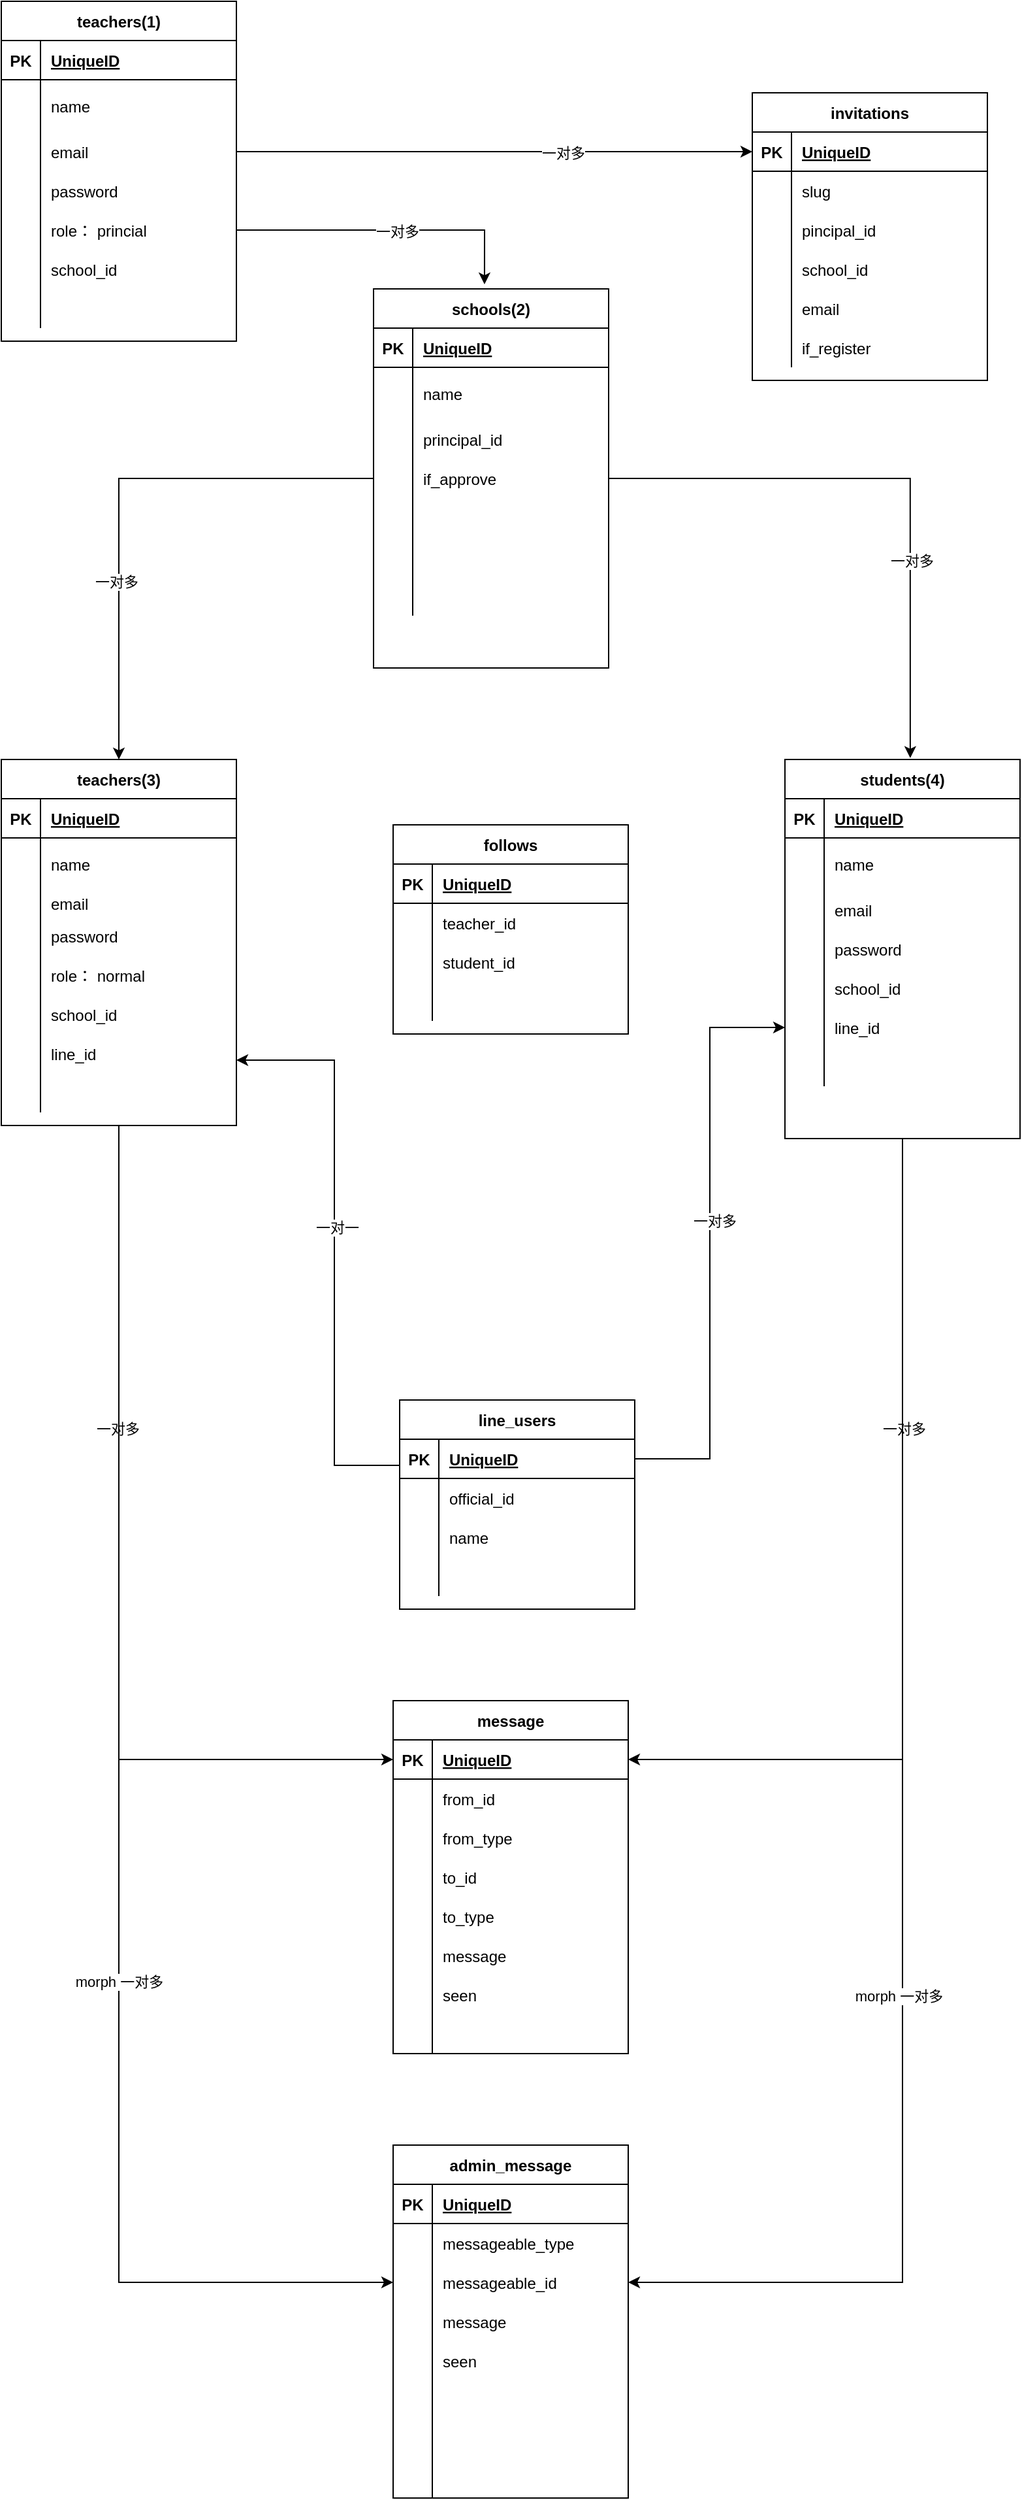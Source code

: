 <mxfile version="15.2.7" type="device"><diagram id="B4UhLJnfFeVCslW86T5w" name="第 1 页"><mxGraphModel dx="1102" dy="1000" grid="1" gridSize="10" guides="1" tooltips="1" connect="1" arrows="1" fold="1" page="1" pageScale="1" pageWidth="850" pageHeight="1100" math="0" shadow="0"><root><mxCell id="0"/><mxCell id="1" parent="0"/><mxCell id="9ATeaEiG2FwG8flAwoit-64" style="edgeStyle=orthogonalEdgeStyle;rounded=0;orthogonalLoop=1;jettySize=auto;html=1;entryX=0;entryY=0.5;entryDx=0;entryDy=0;" edge="1" parent="1" source="qLatQHyjgsMIK_36WJ_R-4" target="9ATeaEiG2FwG8flAwoit-25"><mxGeometry relative="1" as="geometry"/></mxCell><mxCell id="9ATeaEiG2FwG8flAwoit-66" value="一对多" style="edgeLabel;html=1;align=center;verticalAlign=middle;resizable=0;points=[];" vertex="1" connectable="0" parent="9ATeaEiG2FwG8flAwoit-64"><mxGeometry x="-0.332" y="-1" relative="1" as="geometry"><mxPoint as="offset"/></mxGeometry></mxCell><mxCell id="9ATeaEiG2FwG8flAwoit-93" style="edgeStyle=orthogonalEdgeStyle;rounded=0;orthogonalLoop=1;jettySize=auto;html=1;entryX=0;entryY=0.5;entryDx=0;entryDy=0;" edge="1" parent="1" source="qLatQHyjgsMIK_36WJ_R-4" target="9ATeaEiG2FwG8flAwoit-75"><mxGeometry relative="1" as="geometry"/></mxCell><mxCell id="9ATeaEiG2FwG8flAwoit-94" value="morph 一对多" style="edgeLabel;html=1;align=center;verticalAlign=middle;resizable=0;points=[];" vertex="1" connectable="0" parent="9ATeaEiG2FwG8flAwoit-93"><mxGeometry x="0.195" relative="1" as="geometry"><mxPoint as="offset"/></mxGeometry></mxCell><mxCell id="qLatQHyjgsMIK_36WJ_R-4" value="teachers(3)" style="shape=table;startSize=30;container=1;collapsible=1;childLayout=tableLayout;fixedRows=1;rowLines=0;fontStyle=1;align=center;resizeLast=1;" parent="1" vertex="1"><mxGeometry x="35" y="660" width="180" height="280" as="geometry"/></mxCell><mxCell id="qLatQHyjgsMIK_36WJ_R-5" value="" style="shape=partialRectangle;collapsible=0;dropTarget=0;pointerEvents=0;fillColor=none;top=0;left=0;bottom=1;right=0;points=[[0,0.5],[1,0.5]];portConstraint=eastwest;" parent="qLatQHyjgsMIK_36WJ_R-4" vertex="1"><mxGeometry y="30" width="180" height="30" as="geometry"/></mxCell><mxCell id="qLatQHyjgsMIK_36WJ_R-6" value="PK" style="shape=partialRectangle;connectable=0;fillColor=none;top=0;left=0;bottom=0;right=0;fontStyle=1;overflow=hidden;" parent="qLatQHyjgsMIK_36WJ_R-5" vertex="1"><mxGeometry width="30" height="30" as="geometry"/></mxCell><mxCell id="qLatQHyjgsMIK_36WJ_R-7" value="UniqueID" style="shape=partialRectangle;connectable=0;fillColor=none;top=0;left=0;bottom=0;right=0;align=left;spacingLeft=6;fontStyle=5;overflow=hidden;" parent="qLatQHyjgsMIK_36WJ_R-5" vertex="1"><mxGeometry x="30" width="150" height="30" as="geometry"/></mxCell><mxCell id="qLatQHyjgsMIK_36WJ_R-8" value="" style="shape=partialRectangle;collapsible=0;dropTarget=0;pointerEvents=0;fillColor=none;top=0;left=0;bottom=0;right=0;points=[[0,0.5],[1,0.5]];portConstraint=eastwest;" parent="qLatQHyjgsMIK_36WJ_R-4" vertex="1"><mxGeometry y="60" width="180" height="40" as="geometry"/></mxCell><mxCell id="qLatQHyjgsMIK_36WJ_R-9" value="" style="shape=partialRectangle;connectable=0;fillColor=none;top=0;left=0;bottom=0;right=0;editable=1;overflow=hidden;" parent="qLatQHyjgsMIK_36WJ_R-8" vertex="1"><mxGeometry width="30" height="40" as="geometry"/></mxCell><mxCell id="qLatQHyjgsMIK_36WJ_R-10" value="name" style="shape=partialRectangle;connectable=0;fillColor=none;top=0;left=0;bottom=0;right=0;align=left;spacingLeft=6;overflow=hidden;" parent="qLatQHyjgsMIK_36WJ_R-8" vertex="1"><mxGeometry x="30" width="150" height="40" as="geometry"/></mxCell><mxCell id="qLatQHyjgsMIK_36WJ_R-11" value="" style="shape=partialRectangle;collapsible=0;dropTarget=0;pointerEvents=0;fillColor=none;top=0;left=0;bottom=0;right=0;points=[[0,0.5],[1,0.5]];portConstraint=eastwest;" parent="qLatQHyjgsMIK_36WJ_R-4" vertex="1"><mxGeometry y="100" width="180" height="20" as="geometry"/></mxCell><mxCell id="qLatQHyjgsMIK_36WJ_R-12" value="" style="shape=partialRectangle;connectable=0;fillColor=none;top=0;left=0;bottom=0;right=0;editable=1;overflow=hidden;" parent="qLatQHyjgsMIK_36WJ_R-11" vertex="1"><mxGeometry width="30" height="20" as="geometry"/></mxCell><mxCell id="qLatQHyjgsMIK_36WJ_R-13" value="email" style="shape=partialRectangle;connectable=0;fillColor=none;top=0;left=0;bottom=0;right=0;align=left;spacingLeft=6;overflow=hidden;" parent="qLatQHyjgsMIK_36WJ_R-11" vertex="1"><mxGeometry x="30" width="150" height="20" as="geometry"/></mxCell><mxCell id="qLatQHyjgsMIK_36WJ_R-30" value="" style="shape=partialRectangle;collapsible=0;dropTarget=0;pointerEvents=0;fillColor=none;top=0;left=0;bottom=0;right=0;points=[[0,0.5],[1,0.5]];portConstraint=eastwest;" parent="qLatQHyjgsMIK_36WJ_R-4" vertex="1"><mxGeometry y="120" width="180" height="30" as="geometry"/></mxCell><mxCell id="qLatQHyjgsMIK_36WJ_R-31" value="" style="shape=partialRectangle;connectable=0;fillColor=none;top=0;left=0;bottom=0;right=0;editable=1;overflow=hidden;" parent="qLatQHyjgsMIK_36WJ_R-30" vertex="1"><mxGeometry width="30" height="30" as="geometry"/></mxCell><mxCell id="qLatQHyjgsMIK_36WJ_R-32" value="password" style="shape=partialRectangle;connectable=0;fillColor=none;top=0;left=0;bottom=0;right=0;align=left;spacingLeft=6;overflow=hidden;" parent="qLatQHyjgsMIK_36WJ_R-30" vertex="1"><mxGeometry x="30" width="150" height="30" as="geometry"/></mxCell><mxCell id="qLatQHyjgsMIK_36WJ_R-14" value="" style="shape=partialRectangle;collapsible=0;dropTarget=0;pointerEvents=0;fillColor=none;top=0;left=0;bottom=0;right=0;points=[[0,0.5],[1,0.5]];portConstraint=eastwest;" parent="qLatQHyjgsMIK_36WJ_R-4" vertex="1"><mxGeometry y="150" width="180" height="30" as="geometry"/></mxCell><mxCell id="qLatQHyjgsMIK_36WJ_R-15" value="" style="shape=partialRectangle;connectable=0;fillColor=none;top=0;left=0;bottom=0;right=0;editable=1;overflow=hidden;" parent="qLatQHyjgsMIK_36WJ_R-14" vertex="1"><mxGeometry width="30" height="30" as="geometry"/></mxCell><mxCell id="qLatQHyjgsMIK_36WJ_R-16" value="role： normal" style="shape=partialRectangle;connectable=0;fillColor=none;top=0;left=0;bottom=0;right=0;align=left;spacingLeft=6;overflow=hidden;" parent="qLatQHyjgsMIK_36WJ_R-14" vertex="1"><mxGeometry x="30" width="150" height="30" as="geometry"/></mxCell><mxCell id="qLatQHyjgsMIK_36WJ_R-93" value="" style="shape=partialRectangle;collapsible=0;dropTarget=0;pointerEvents=0;fillColor=none;top=0;left=0;bottom=0;right=0;points=[[0,0.5],[1,0.5]];portConstraint=eastwest;" parent="qLatQHyjgsMIK_36WJ_R-4" vertex="1"><mxGeometry y="180" width="180" height="30" as="geometry"/></mxCell><mxCell id="qLatQHyjgsMIK_36WJ_R-94" value="" style="shape=partialRectangle;connectable=0;fillColor=none;top=0;left=0;bottom=0;right=0;editable=1;overflow=hidden;" parent="qLatQHyjgsMIK_36WJ_R-93" vertex="1"><mxGeometry width="30" height="30" as="geometry"/></mxCell><mxCell id="qLatQHyjgsMIK_36WJ_R-95" value="school_id" style="shape=partialRectangle;connectable=0;fillColor=none;top=0;left=0;bottom=0;right=0;align=left;spacingLeft=6;overflow=hidden;" parent="qLatQHyjgsMIK_36WJ_R-93" vertex="1"><mxGeometry x="30" width="150" height="30" as="geometry"/></mxCell><mxCell id="9ATeaEiG2FwG8flAwoit-17" value="" style="shape=partialRectangle;collapsible=0;dropTarget=0;pointerEvents=0;fillColor=none;top=0;left=0;bottom=0;right=0;points=[[0,0.5],[1,0.5]];portConstraint=eastwest;" vertex="1" parent="qLatQHyjgsMIK_36WJ_R-4"><mxGeometry y="210" width="180" height="30" as="geometry"/></mxCell><mxCell id="9ATeaEiG2FwG8flAwoit-18" value="" style="shape=partialRectangle;connectable=0;fillColor=none;top=0;left=0;bottom=0;right=0;editable=1;overflow=hidden;" vertex="1" parent="9ATeaEiG2FwG8flAwoit-17"><mxGeometry width="30" height="30" as="geometry"/></mxCell><mxCell id="9ATeaEiG2FwG8flAwoit-19" value="line_id" style="shape=partialRectangle;connectable=0;fillColor=none;top=0;left=0;bottom=0;right=0;align=left;spacingLeft=6;overflow=hidden;" vertex="1" parent="9ATeaEiG2FwG8flAwoit-17"><mxGeometry x="30" width="150" height="30" as="geometry"/></mxCell><mxCell id="qLatQHyjgsMIK_36WJ_R-49" value="" style="shape=partialRectangle;collapsible=0;dropTarget=0;pointerEvents=0;fillColor=none;top=0;left=0;bottom=0;right=0;points=[[0,0.5],[1,0.5]];portConstraint=eastwest;" parent="qLatQHyjgsMIK_36WJ_R-4" vertex="1"><mxGeometry y="240" width="180" height="30" as="geometry"/></mxCell><mxCell id="qLatQHyjgsMIK_36WJ_R-50" value="" style="shape=partialRectangle;connectable=0;fillColor=none;top=0;left=0;bottom=0;right=0;editable=1;overflow=hidden;" parent="qLatQHyjgsMIK_36WJ_R-49" vertex="1"><mxGeometry width="30" height="30" as="geometry"/></mxCell><mxCell id="qLatQHyjgsMIK_36WJ_R-51" value="" style="shape=partialRectangle;connectable=0;fillColor=none;top=0;left=0;bottom=0;right=0;align=left;spacingLeft=6;overflow=hidden;" parent="qLatQHyjgsMIK_36WJ_R-49" vertex="1"><mxGeometry x="30" width="150" height="30" as="geometry"/></mxCell><mxCell id="9ATeaEiG2FwG8flAwoit-65" style="edgeStyle=orthogonalEdgeStyle;rounded=0;orthogonalLoop=1;jettySize=auto;html=1;entryX=1;entryY=0.5;entryDx=0;entryDy=0;" edge="1" parent="1" source="qLatQHyjgsMIK_36WJ_R-33" target="9ATeaEiG2FwG8flAwoit-25"><mxGeometry relative="1" as="geometry"/></mxCell><mxCell id="9ATeaEiG2FwG8flAwoit-67" value="一对多" style="edgeLabel;html=1;align=center;verticalAlign=middle;resizable=0;points=[];" vertex="1" connectable="0" parent="9ATeaEiG2FwG8flAwoit-65"><mxGeometry x="-0.352" y="1" relative="1" as="geometry"><mxPoint as="offset"/></mxGeometry></mxCell><mxCell id="9ATeaEiG2FwG8flAwoit-95" style="edgeStyle=orthogonalEdgeStyle;rounded=0;orthogonalLoop=1;jettySize=auto;html=1;entryX=1;entryY=0.5;entryDx=0;entryDy=0;" edge="1" parent="1" source="qLatQHyjgsMIK_36WJ_R-33" target="9ATeaEiG2FwG8flAwoit-75"><mxGeometry relative="1" as="geometry"/></mxCell><mxCell id="9ATeaEiG2FwG8flAwoit-96" value="morph 一对多" style="edgeLabel;html=1;align=center;verticalAlign=middle;resizable=0;points=[];" vertex="1" connectable="0" parent="9ATeaEiG2FwG8flAwoit-95"><mxGeometry x="0.209" y="-3" relative="1" as="geometry"><mxPoint as="offset"/></mxGeometry></mxCell><mxCell id="qLatQHyjgsMIK_36WJ_R-33" value="students(4)" style="shape=table;startSize=30;container=1;collapsible=1;childLayout=tableLayout;fixedRows=1;rowLines=0;fontStyle=1;align=center;resizeLast=1;" parent="1" vertex="1"><mxGeometry x="635" y="660" width="180" height="290" as="geometry"/></mxCell><mxCell id="qLatQHyjgsMIK_36WJ_R-34" value="" style="shape=partialRectangle;collapsible=0;dropTarget=0;pointerEvents=0;fillColor=none;top=0;left=0;bottom=1;right=0;points=[[0,0.5],[1,0.5]];portConstraint=eastwest;" parent="qLatQHyjgsMIK_36WJ_R-33" vertex="1"><mxGeometry y="30" width="180" height="30" as="geometry"/></mxCell><mxCell id="qLatQHyjgsMIK_36WJ_R-35" value="PK" style="shape=partialRectangle;connectable=0;fillColor=none;top=0;left=0;bottom=0;right=0;fontStyle=1;overflow=hidden;" parent="qLatQHyjgsMIK_36WJ_R-34" vertex="1"><mxGeometry width="30" height="30" as="geometry"/></mxCell><mxCell id="qLatQHyjgsMIK_36WJ_R-36" value="UniqueID" style="shape=partialRectangle;connectable=0;fillColor=none;top=0;left=0;bottom=0;right=0;align=left;spacingLeft=6;fontStyle=5;overflow=hidden;" parent="qLatQHyjgsMIK_36WJ_R-34" vertex="1"><mxGeometry x="30" width="150" height="30" as="geometry"/></mxCell><mxCell id="qLatQHyjgsMIK_36WJ_R-37" value="" style="shape=partialRectangle;collapsible=0;dropTarget=0;pointerEvents=0;fillColor=none;top=0;left=0;bottom=0;right=0;points=[[0,0.5],[1,0.5]];portConstraint=eastwest;" parent="qLatQHyjgsMIK_36WJ_R-33" vertex="1"><mxGeometry y="60" width="180" height="40" as="geometry"/></mxCell><mxCell id="qLatQHyjgsMIK_36WJ_R-38" value="" style="shape=partialRectangle;connectable=0;fillColor=none;top=0;left=0;bottom=0;right=0;editable=1;overflow=hidden;" parent="qLatQHyjgsMIK_36WJ_R-37" vertex="1"><mxGeometry width="30" height="40" as="geometry"/></mxCell><mxCell id="qLatQHyjgsMIK_36WJ_R-39" value="name" style="shape=partialRectangle;connectable=0;fillColor=none;top=0;left=0;bottom=0;right=0;align=left;spacingLeft=6;overflow=hidden;" parent="qLatQHyjgsMIK_36WJ_R-37" vertex="1"><mxGeometry x="30" width="150" height="40" as="geometry"/></mxCell><mxCell id="qLatQHyjgsMIK_36WJ_R-40" value="" style="shape=partialRectangle;collapsible=0;dropTarget=0;pointerEvents=0;fillColor=none;top=0;left=0;bottom=0;right=0;points=[[0,0.5],[1,0.5]];portConstraint=eastwest;" parent="qLatQHyjgsMIK_36WJ_R-33" vertex="1"><mxGeometry y="100" width="180" height="30" as="geometry"/></mxCell><mxCell id="qLatQHyjgsMIK_36WJ_R-41" value="" style="shape=partialRectangle;connectable=0;fillColor=none;top=0;left=0;bottom=0;right=0;editable=1;overflow=hidden;" parent="qLatQHyjgsMIK_36WJ_R-40" vertex="1"><mxGeometry width="30" height="30" as="geometry"/></mxCell><mxCell id="qLatQHyjgsMIK_36WJ_R-42" value="email" style="shape=partialRectangle;connectable=0;fillColor=none;top=0;left=0;bottom=0;right=0;align=left;spacingLeft=6;overflow=hidden;" parent="qLatQHyjgsMIK_36WJ_R-40" vertex="1"><mxGeometry x="30" width="150" height="30" as="geometry"/></mxCell><mxCell id="qLatQHyjgsMIK_36WJ_R-43" value="" style="shape=partialRectangle;collapsible=0;dropTarget=0;pointerEvents=0;fillColor=none;top=0;left=0;bottom=0;right=0;points=[[0,0.5],[1,0.5]];portConstraint=eastwest;" parent="qLatQHyjgsMIK_36WJ_R-33" vertex="1"><mxGeometry y="130" width="180" height="30" as="geometry"/></mxCell><mxCell id="qLatQHyjgsMIK_36WJ_R-44" value="" style="shape=partialRectangle;connectable=0;fillColor=none;top=0;left=0;bottom=0;right=0;editable=1;overflow=hidden;" parent="qLatQHyjgsMIK_36WJ_R-43" vertex="1"><mxGeometry width="30" height="30" as="geometry"/></mxCell><mxCell id="qLatQHyjgsMIK_36WJ_R-45" value="password" style="shape=partialRectangle;connectable=0;fillColor=none;top=0;left=0;bottom=0;right=0;align=left;spacingLeft=6;overflow=hidden;" parent="qLatQHyjgsMIK_36WJ_R-43" vertex="1"><mxGeometry x="30" width="150" height="30" as="geometry"/></mxCell><mxCell id="qLatQHyjgsMIK_36WJ_R-96" value="" style="shape=partialRectangle;collapsible=0;dropTarget=0;pointerEvents=0;fillColor=none;top=0;left=0;bottom=0;right=0;points=[[0,0.5],[1,0.5]];portConstraint=eastwest;" parent="qLatQHyjgsMIK_36WJ_R-33" vertex="1"><mxGeometry y="160" width="180" height="30" as="geometry"/></mxCell><mxCell id="qLatQHyjgsMIK_36WJ_R-97" value="" style="shape=partialRectangle;connectable=0;fillColor=none;top=0;left=0;bottom=0;right=0;editable=1;overflow=hidden;" parent="qLatQHyjgsMIK_36WJ_R-96" vertex="1"><mxGeometry width="30" height="30" as="geometry"/></mxCell><mxCell id="qLatQHyjgsMIK_36WJ_R-98" value="school_id" style="shape=partialRectangle;connectable=0;fillColor=none;top=0;left=0;bottom=0;right=0;align=left;spacingLeft=6;overflow=hidden;" parent="qLatQHyjgsMIK_36WJ_R-96" vertex="1"><mxGeometry x="30" width="150" height="30" as="geometry"/></mxCell><mxCell id="9ATeaEiG2FwG8flAwoit-14" value="" style="shape=partialRectangle;collapsible=0;dropTarget=0;pointerEvents=0;fillColor=none;top=0;left=0;bottom=0;right=0;points=[[0,0.5],[1,0.5]];portConstraint=eastwest;" vertex="1" parent="qLatQHyjgsMIK_36WJ_R-33"><mxGeometry y="190" width="180" height="30" as="geometry"/></mxCell><mxCell id="9ATeaEiG2FwG8flAwoit-15" value="" style="shape=partialRectangle;connectable=0;fillColor=none;top=0;left=0;bottom=0;right=0;editable=1;overflow=hidden;" vertex="1" parent="9ATeaEiG2FwG8flAwoit-14"><mxGeometry width="30" height="30" as="geometry"/></mxCell><mxCell id="9ATeaEiG2FwG8flAwoit-16" value="line_id" style="shape=partialRectangle;connectable=0;fillColor=none;top=0;left=0;bottom=0;right=0;align=left;spacingLeft=6;overflow=hidden;" vertex="1" parent="9ATeaEiG2FwG8flAwoit-14"><mxGeometry x="30" width="150" height="30" as="geometry"/></mxCell><mxCell id="qLatQHyjgsMIK_36WJ_R-46" value="" style="shape=partialRectangle;collapsible=0;dropTarget=0;pointerEvents=0;fillColor=none;top=0;left=0;bottom=0;right=0;points=[[0,0.5],[1,0.5]];portConstraint=eastwest;" parent="qLatQHyjgsMIK_36WJ_R-33" vertex="1"><mxGeometry y="220" width="180" height="30" as="geometry"/></mxCell><mxCell id="qLatQHyjgsMIK_36WJ_R-47" value="" style="shape=partialRectangle;connectable=0;fillColor=none;top=0;left=0;bottom=0;right=0;editable=1;overflow=hidden;" parent="qLatQHyjgsMIK_36WJ_R-46" vertex="1"><mxGeometry width="30" height="30" as="geometry"/></mxCell><mxCell id="qLatQHyjgsMIK_36WJ_R-48" value="" style="shape=partialRectangle;connectable=0;fillColor=none;top=0;left=0;bottom=0;right=0;align=left;spacingLeft=6;overflow=hidden;" parent="qLatQHyjgsMIK_36WJ_R-46" vertex="1"><mxGeometry x="30" width="150" height="30" as="geometry"/></mxCell><mxCell id="qLatQHyjgsMIK_36WJ_R-99" style="edgeStyle=orthogonalEdgeStyle;rounded=0;orthogonalLoop=1;jettySize=auto;html=1;" parent="1" source="qLatQHyjgsMIK_36WJ_R-52" target="qLatQHyjgsMIK_36WJ_R-4" edge="1"><mxGeometry relative="1" as="geometry"/></mxCell><mxCell id="qLatQHyjgsMIK_36WJ_R-100" value="一对多" style="edgeLabel;html=1;align=center;verticalAlign=middle;resizable=0;points=[];" parent="qLatQHyjgsMIK_36WJ_R-99" vertex="1" connectable="0"><mxGeometry x="0.336" y="-2" relative="1" as="geometry"><mxPoint as="offset"/></mxGeometry></mxCell><mxCell id="qLatQHyjgsMIK_36WJ_R-101" style="edgeStyle=orthogonalEdgeStyle;rounded=0;orthogonalLoop=1;jettySize=auto;html=1;entryX=0.533;entryY=-0.004;entryDx=0;entryDy=0;entryPerimeter=0;" parent="1" source="qLatQHyjgsMIK_36WJ_R-52" target="qLatQHyjgsMIK_36WJ_R-33" edge="1"><mxGeometry relative="1" as="geometry"/></mxCell><mxCell id="qLatQHyjgsMIK_36WJ_R-102" value="一对多" style="edgeLabel;html=1;align=center;verticalAlign=middle;resizable=0;points=[];" parent="qLatQHyjgsMIK_36WJ_R-101" vertex="1" connectable="0"><mxGeometry x="0.319" y="1" relative="1" as="geometry"><mxPoint as="offset"/></mxGeometry></mxCell><mxCell id="qLatQHyjgsMIK_36WJ_R-52" value="schools(2)" style="shape=table;startSize=30;container=1;collapsible=1;childLayout=tableLayout;fixedRows=1;rowLines=0;fontStyle=1;align=center;resizeLast=1;" parent="1" vertex="1"><mxGeometry x="320" y="300" width="180" height="290" as="geometry"/></mxCell><mxCell id="qLatQHyjgsMIK_36WJ_R-53" value="" style="shape=partialRectangle;collapsible=0;dropTarget=0;pointerEvents=0;fillColor=none;top=0;left=0;bottom=1;right=0;points=[[0,0.5],[1,0.5]];portConstraint=eastwest;" parent="qLatQHyjgsMIK_36WJ_R-52" vertex="1"><mxGeometry y="30" width="180" height="30" as="geometry"/></mxCell><mxCell id="qLatQHyjgsMIK_36WJ_R-54" value="PK" style="shape=partialRectangle;connectable=0;fillColor=none;top=0;left=0;bottom=0;right=0;fontStyle=1;overflow=hidden;" parent="qLatQHyjgsMIK_36WJ_R-53" vertex="1"><mxGeometry width="30" height="30" as="geometry"/></mxCell><mxCell id="qLatQHyjgsMIK_36WJ_R-55" value="UniqueID" style="shape=partialRectangle;connectable=0;fillColor=none;top=0;left=0;bottom=0;right=0;align=left;spacingLeft=6;fontStyle=5;overflow=hidden;" parent="qLatQHyjgsMIK_36WJ_R-53" vertex="1"><mxGeometry x="30" width="150" height="30" as="geometry"/></mxCell><mxCell id="qLatQHyjgsMIK_36WJ_R-56" value="" style="shape=partialRectangle;collapsible=0;dropTarget=0;pointerEvents=0;fillColor=none;top=0;left=0;bottom=0;right=0;points=[[0,0.5],[1,0.5]];portConstraint=eastwest;" parent="qLatQHyjgsMIK_36WJ_R-52" vertex="1"><mxGeometry y="60" width="180" height="40" as="geometry"/></mxCell><mxCell id="qLatQHyjgsMIK_36WJ_R-57" value="" style="shape=partialRectangle;connectable=0;fillColor=none;top=0;left=0;bottom=0;right=0;editable=1;overflow=hidden;" parent="qLatQHyjgsMIK_36WJ_R-56" vertex="1"><mxGeometry width="30" height="40" as="geometry"/></mxCell><mxCell id="qLatQHyjgsMIK_36WJ_R-58" value="name" style="shape=partialRectangle;connectable=0;fillColor=none;top=0;left=0;bottom=0;right=0;align=left;spacingLeft=6;overflow=hidden;" parent="qLatQHyjgsMIK_36WJ_R-56" vertex="1"><mxGeometry x="30" width="150" height="40" as="geometry"/></mxCell><mxCell id="qLatQHyjgsMIK_36WJ_R-87" value="" style="shape=partialRectangle;collapsible=0;dropTarget=0;pointerEvents=0;fillColor=none;top=0;left=0;bottom=0;right=0;points=[[0,0.5],[1,0.5]];portConstraint=eastwest;" parent="qLatQHyjgsMIK_36WJ_R-52" vertex="1"><mxGeometry y="100" width="180" height="30" as="geometry"/></mxCell><mxCell id="qLatQHyjgsMIK_36WJ_R-88" value="" style="shape=partialRectangle;connectable=0;fillColor=none;top=0;left=0;bottom=0;right=0;editable=1;overflow=hidden;" parent="qLatQHyjgsMIK_36WJ_R-87" vertex="1"><mxGeometry width="30" height="30" as="geometry"/></mxCell><mxCell id="qLatQHyjgsMIK_36WJ_R-89" value="principal_id" style="shape=partialRectangle;connectable=0;fillColor=none;top=0;left=0;bottom=0;right=0;align=left;spacingLeft=6;overflow=hidden;" parent="qLatQHyjgsMIK_36WJ_R-87" vertex="1"><mxGeometry x="30" width="150" height="30" as="geometry"/></mxCell><mxCell id="qLatQHyjgsMIK_36WJ_R-90" value="" style="shape=partialRectangle;collapsible=0;dropTarget=0;pointerEvents=0;fillColor=none;top=0;left=0;bottom=0;right=0;points=[[0,0.5],[1,0.5]];portConstraint=eastwest;" parent="qLatQHyjgsMIK_36WJ_R-52" vertex="1"><mxGeometry y="130" width="180" height="30" as="geometry"/></mxCell><mxCell id="qLatQHyjgsMIK_36WJ_R-91" value="" style="shape=partialRectangle;connectable=0;fillColor=none;top=0;left=0;bottom=0;right=0;editable=1;overflow=hidden;" parent="qLatQHyjgsMIK_36WJ_R-90" vertex="1"><mxGeometry width="30" height="30" as="geometry"/></mxCell><mxCell id="qLatQHyjgsMIK_36WJ_R-92" value="if_approve" style="shape=partialRectangle;connectable=0;fillColor=none;top=0;left=0;bottom=0;right=0;align=left;spacingLeft=6;overflow=hidden;" parent="qLatQHyjgsMIK_36WJ_R-90" vertex="1"><mxGeometry x="30" width="150" height="30" as="geometry"/></mxCell><mxCell id="qLatQHyjgsMIK_36WJ_R-59" value="" style="shape=partialRectangle;collapsible=0;dropTarget=0;pointerEvents=0;fillColor=none;top=0;left=0;bottom=0;right=0;points=[[0,0.5],[1,0.5]];portConstraint=eastwest;" parent="qLatQHyjgsMIK_36WJ_R-52" vertex="1"><mxGeometry y="160" width="180" height="30" as="geometry"/></mxCell><mxCell id="qLatQHyjgsMIK_36WJ_R-60" value="" style="shape=partialRectangle;connectable=0;fillColor=none;top=0;left=0;bottom=0;right=0;editable=1;overflow=hidden;" parent="qLatQHyjgsMIK_36WJ_R-59" vertex="1"><mxGeometry width="30" height="30" as="geometry"/></mxCell><mxCell id="qLatQHyjgsMIK_36WJ_R-61" value="" style="shape=partialRectangle;connectable=0;fillColor=none;top=0;left=0;bottom=0;right=0;align=left;spacingLeft=6;overflow=hidden;" parent="qLatQHyjgsMIK_36WJ_R-59" vertex="1"><mxGeometry x="30" width="150" height="30" as="geometry"/></mxCell><mxCell id="qLatQHyjgsMIK_36WJ_R-62" value="" style="shape=partialRectangle;collapsible=0;dropTarget=0;pointerEvents=0;fillColor=none;top=0;left=0;bottom=0;right=0;points=[[0,0.5],[1,0.5]];portConstraint=eastwest;" parent="qLatQHyjgsMIK_36WJ_R-52" vertex="1"><mxGeometry y="190" width="180" height="30" as="geometry"/></mxCell><mxCell id="qLatQHyjgsMIK_36WJ_R-63" value="" style="shape=partialRectangle;connectable=0;fillColor=none;top=0;left=0;bottom=0;right=0;editable=1;overflow=hidden;" parent="qLatQHyjgsMIK_36WJ_R-62" vertex="1"><mxGeometry width="30" height="30" as="geometry"/></mxCell><mxCell id="qLatQHyjgsMIK_36WJ_R-64" value="" style="shape=partialRectangle;connectable=0;fillColor=none;top=0;left=0;bottom=0;right=0;align=left;spacingLeft=6;overflow=hidden;" parent="qLatQHyjgsMIK_36WJ_R-62" vertex="1"><mxGeometry x="30" width="150" height="30" as="geometry"/></mxCell><mxCell id="qLatQHyjgsMIK_36WJ_R-65" value="" style="shape=partialRectangle;collapsible=0;dropTarget=0;pointerEvents=0;fillColor=none;top=0;left=0;bottom=0;right=0;points=[[0,0.5],[1,0.5]];portConstraint=eastwest;" parent="qLatQHyjgsMIK_36WJ_R-52" vertex="1"><mxGeometry y="220" width="180" height="30" as="geometry"/></mxCell><mxCell id="qLatQHyjgsMIK_36WJ_R-66" value="" style="shape=partialRectangle;connectable=0;fillColor=none;top=0;left=0;bottom=0;right=0;editable=1;overflow=hidden;" parent="qLatQHyjgsMIK_36WJ_R-65" vertex="1"><mxGeometry width="30" height="30" as="geometry"/></mxCell><mxCell id="qLatQHyjgsMIK_36WJ_R-67" value="" style="shape=partialRectangle;connectable=0;fillColor=none;top=0;left=0;bottom=0;right=0;align=left;spacingLeft=6;overflow=hidden;" parent="qLatQHyjgsMIK_36WJ_R-65" vertex="1"><mxGeometry x="30" width="150" height="30" as="geometry"/></mxCell><mxCell id="qLatQHyjgsMIK_36WJ_R-103" value="teachers(1)" style="shape=table;startSize=30;container=1;collapsible=1;childLayout=tableLayout;fixedRows=1;rowLines=0;fontStyle=1;align=center;resizeLast=1;" parent="1" vertex="1"><mxGeometry x="35" y="80" width="180" height="260" as="geometry"/></mxCell><mxCell id="qLatQHyjgsMIK_36WJ_R-104" value="" style="shape=partialRectangle;collapsible=0;dropTarget=0;pointerEvents=0;fillColor=none;top=0;left=0;bottom=1;right=0;points=[[0,0.5],[1,0.5]];portConstraint=eastwest;" parent="qLatQHyjgsMIK_36WJ_R-103" vertex="1"><mxGeometry y="30" width="180" height="30" as="geometry"/></mxCell><mxCell id="qLatQHyjgsMIK_36WJ_R-105" value="PK" style="shape=partialRectangle;connectable=0;fillColor=none;top=0;left=0;bottom=0;right=0;fontStyle=1;overflow=hidden;" parent="qLatQHyjgsMIK_36WJ_R-104" vertex="1"><mxGeometry width="30" height="30" as="geometry"/></mxCell><mxCell id="qLatQHyjgsMIK_36WJ_R-106" value="UniqueID" style="shape=partialRectangle;connectable=0;fillColor=none;top=0;left=0;bottom=0;right=0;align=left;spacingLeft=6;fontStyle=5;overflow=hidden;" parent="qLatQHyjgsMIK_36WJ_R-104" vertex="1"><mxGeometry x="30" width="150" height="30" as="geometry"/></mxCell><mxCell id="qLatQHyjgsMIK_36WJ_R-107" value="" style="shape=partialRectangle;collapsible=0;dropTarget=0;pointerEvents=0;fillColor=none;top=0;left=0;bottom=0;right=0;points=[[0,0.5],[1,0.5]];portConstraint=eastwest;" parent="qLatQHyjgsMIK_36WJ_R-103" vertex="1"><mxGeometry y="60" width="180" height="40" as="geometry"/></mxCell><mxCell id="qLatQHyjgsMIK_36WJ_R-108" value="" style="shape=partialRectangle;connectable=0;fillColor=none;top=0;left=0;bottom=0;right=0;editable=1;overflow=hidden;" parent="qLatQHyjgsMIK_36WJ_R-107" vertex="1"><mxGeometry width="30" height="40" as="geometry"/></mxCell><mxCell id="qLatQHyjgsMIK_36WJ_R-109" value="name" style="shape=partialRectangle;connectable=0;fillColor=none;top=0;left=0;bottom=0;right=0;align=left;spacingLeft=6;overflow=hidden;" parent="qLatQHyjgsMIK_36WJ_R-107" vertex="1"><mxGeometry x="30" width="150" height="40" as="geometry"/></mxCell><mxCell id="qLatQHyjgsMIK_36WJ_R-110" value="" style="shape=partialRectangle;collapsible=0;dropTarget=0;pointerEvents=0;fillColor=none;top=0;left=0;bottom=0;right=0;points=[[0,0.5],[1,0.5]];portConstraint=eastwest;" parent="qLatQHyjgsMIK_36WJ_R-103" vertex="1"><mxGeometry y="100" width="180" height="30" as="geometry"/></mxCell><mxCell id="qLatQHyjgsMIK_36WJ_R-111" value="" style="shape=partialRectangle;connectable=0;fillColor=none;top=0;left=0;bottom=0;right=0;editable=1;overflow=hidden;" parent="qLatQHyjgsMIK_36WJ_R-110" vertex="1"><mxGeometry width="30" height="30" as="geometry"/></mxCell><mxCell id="qLatQHyjgsMIK_36WJ_R-112" value="email" style="shape=partialRectangle;connectable=0;fillColor=none;top=0;left=0;bottom=0;right=0;align=left;spacingLeft=6;overflow=hidden;" parent="qLatQHyjgsMIK_36WJ_R-110" vertex="1"><mxGeometry x="30" width="150" height="30" as="geometry"/></mxCell><mxCell id="qLatQHyjgsMIK_36WJ_R-113" value="" style="shape=partialRectangle;collapsible=0;dropTarget=0;pointerEvents=0;fillColor=none;top=0;left=0;bottom=0;right=0;points=[[0,0.5],[1,0.5]];portConstraint=eastwest;" parent="qLatQHyjgsMIK_36WJ_R-103" vertex="1"><mxGeometry y="130" width="180" height="30" as="geometry"/></mxCell><mxCell id="qLatQHyjgsMIK_36WJ_R-114" value="" style="shape=partialRectangle;connectable=0;fillColor=none;top=0;left=0;bottom=0;right=0;editable=1;overflow=hidden;" parent="qLatQHyjgsMIK_36WJ_R-113" vertex="1"><mxGeometry width="30" height="30" as="geometry"/></mxCell><mxCell id="qLatQHyjgsMIK_36WJ_R-115" value="password" style="shape=partialRectangle;connectable=0;fillColor=none;top=0;left=0;bottom=0;right=0;align=left;spacingLeft=6;overflow=hidden;" parent="qLatQHyjgsMIK_36WJ_R-113" vertex="1"><mxGeometry x="30" width="150" height="30" as="geometry"/></mxCell><mxCell id="qLatQHyjgsMIK_36WJ_R-116" value="" style="shape=partialRectangle;collapsible=0;dropTarget=0;pointerEvents=0;fillColor=none;top=0;left=0;bottom=0;right=0;points=[[0,0.5],[1,0.5]];portConstraint=eastwest;" parent="qLatQHyjgsMIK_36WJ_R-103" vertex="1"><mxGeometry y="160" width="180" height="30" as="geometry"/></mxCell><mxCell id="qLatQHyjgsMIK_36WJ_R-117" value="" style="shape=partialRectangle;connectable=0;fillColor=none;top=0;left=0;bottom=0;right=0;editable=1;overflow=hidden;" parent="qLatQHyjgsMIK_36WJ_R-116" vertex="1"><mxGeometry width="30" height="30" as="geometry"/></mxCell><mxCell id="qLatQHyjgsMIK_36WJ_R-118" value="role： princial" style="shape=partialRectangle;connectable=0;fillColor=none;top=0;left=0;bottom=0;right=0;align=left;spacingLeft=6;overflow=hidden;" parent="qLatQHyjgsMIK_36WJ_R-116" vertex="1"><mxGeometry x="30" width="150" height="30" as="geometry"/></mxCell><mxCell id="qLatQHyjgsMIK_36WJ_R-119" value="" style="shape=partialRectangle;collapsible=0;dropTarget=0;pointerEvents=0;fillColor=none;top=0;left=0;bottom=0;right=0;points=[[0,0.5],[1,0.5]];portConstraint=eastwest;" parent="qLatQHyjgsMIK_36WJ_R-103" vertex="1"><mxGeometry y="190" width="180" height="30" as="geometry"/></mxCell><mxCell id="qLatQHyjgsMIK_36WJ_R-120" value="" style="shape=partialRectangle;connectable=0;fillColor=none;top=0;left=0;bottom=0;right=0;editable=1;overflow=hidden;" parent="qLatQHyjgsMIK_36WJ_R-119" vertex="1"><mxGeometry width="30" height="30" as="geometry"/></mxCell><mxCell id="qLatQHyjgsMIK_36WJ_R-121" value="school_id" style="shape=partialRectangle;connectable=0;fillColor=none;top=0;left=0;bottom=0;right=0;align=left;spacingLeft=6;overflow=hidden;" parent="qLatQHyjgsMIK_36WJ_R-119" vertex="1"><mxGeometry x="30" width="150" height="30" as="geometry"/></mxCell><mxCell id="qLatQHyjgsMIK_36WJ_R-122" value="" style="shape=partialRectangle;collapsible=0;dropTarget=0;pointerEvents=0;fillColor=none;top=0;left=0;bottom=0;right=0;points=[[0,0.5],[1,0.5]];portConstraint=eastwest;" parent="qLatQHyjgsMIK_36WJ_R-103" vertex="1"><mxGeometry y="220" width="180" height="30" as="geometry"/></mxCell><mxCell id="qLatQHyjgsMIK_36WJ_R-123" value="" style="shape=partialRectangle;connectable=0;fillColor=none;top=0;left=0;bottom=0;right=0;editable=1;overflow=hidden;" parent="qLatQHyjgsMIK_36WJ_R-122" vertex="1"><mxGeometry width="30" height="30" as="geometry"/></mxCell><mxCell id="qLatQHyjgsMIK_36WJ_R-124" value="" style="shape=partialRectangle;connectable=0;fillColor=none;top=0;left=0;bottom=0;right=0;align=left;spacingLeft=6;overflow=hidden;" parent="qLatQHyjgsMIK_36WJ_R-122" vertex="1"><mxGeometry x="30" width="150" height="30" as="geometry"/></mxCell><mxCell id="qLatQHyjgsMIK_36WJ_R-125" style="edgeStyle=orthogonalEdgeStyle;rounded=0;orthogonalLoop=1;jettySize=auto;html=1;entryX=0.472;entryY=-0.012;entryDx=0;entryDy=0;entryPerimeter=0;" parent="1" source="qLatQHyjgsMIK_36WJ_R-116" target="qLatQHyjgsMIK_36WJ_R-52" edge="1"><mxGeometry relative="1" as="geometry"/></mxCell><mxCell id="qLatQHyjgsMIK_36WJ_R-126" value="一对多" style="edgeLabel;html=1;align=center;verticalAlign=middle;resizable=0;points=[];" parent="qLatQHyjgsMIK_36WJ_R-125" vertex="1" connectable="0"><mxGeometry x="0.058" y="-1" relative="1" as="geometry"><mxPoint as="offset"/></mxGeometry></mxCell><mxCell id="qLatQHyjgsMIK_36WJ_R-127" value="invitations" style="shape=table;startSize=30;container=1;collapsible=1;childLayout=tableLayout;fixedRows=1;rowLines=0;fontStyle=1;align=center;resizeLast=1;" parent="1" vertex="1"><mxGeometry x="610" y="150" width="180" height="220" as="geometry"/></mxCell><mxCell id="qLatQHyjgsMIK_36WJ_R-128" value="" style="shape=partialRectangle;collapsible=0;dropTarget=0;pointerEvents=0;fillColor=none;top=0;left=0;bottom=1;right=0;points=[[0,0.5],[1,0.5]];portConstraint=eastwest;" parent="qLatQHyjgsMIK_36WJ_R-127" vertex="1"><mxGeometry y="30" width="180" height="30" as="geometry"/></mxCell><mxCell id="qLatQHyjgsMIK_36WJ_R-129" value="PK" style="shape=partialRectangle;connectable=0;fillColor=none;top=0;left=0;bottom=0;right=0;fontStyle=1;overflow=hidden;" parent="qLatQHyjgsMIK_36WJ_R-128" vertex="1"><mxGeometry width="30" height="30" as="geometry"/></mxCell><mxCell id="qLatQHyjgsMIK_36WJ_R-130" value="UniqueID" style="shape=partialRectangle;connectable=0;fillColor=none;top=0;left=0;bottom=0;right=0;align=left;spacingLeft=6;fontStyle=5;overflow=hidden;" parent="qLatQHyjgsMIK_36WJ_R-128" vertex="1"><mxGeometry x="30" width="150" height="30" as="geometry"/></mxCell><mxCell id="qLatQHyjgsMIK_36WJ_R-131" value="" style="shape=partialRectangle;collapsible=0;dropTarget=0;pointerEvents=0;fillColor=none;top=0;left=0;bottom=0;right=0;points=[[0,0.5],[1,0.5]];portConstraint=eastwest;" parent="qLatQHyjgsMIK_36WJ_R-127" vertex="1"><mxGeometry y="60" width="180" height="30" as="geometry"/></mxCell><mxCell id="qLatQHyjgsMIK_36WJ_R-132" value="" style="shape=partialRectangle;connectable=0;fillColor=none;top=0;left=0;bottom=0;right=0;editable=1;overflow=hidden;" parent="qLatQHyjgsMIK_36WJ_R-131" vertex="1"><mxGeometry width="30" height="30" as="geometry"/></mxCell><mxCell id="qLatQHyjgsMIK_36WJ_R-133" value="slug" style="shape=partialRectangle;connectable=0;fillColor=none;top=0;left=0;bottom=0;right=0;align=left;spacingLeft=6;overflow=hidden;" parent="qLatQHyjgsMIK_36WJ_R-131" vertex="1"><mxGeometry x="30" width="150" height="30" as="geometry"/></mxCell><mxCell id="qLatQHyjgsMIK_36WJ_R-134" value="" style="shape=partialRectangle;collapsible=0;dropTarget=0;pointerEvents=0;fillColor=none;top=0;left=0;bottom=0;right=0;points=[[0,0.5],[1,0.5]];portConstraint=eastwest;" parent="qLatQHyjgsMIK_36WJ_R-127" vertex="1"><mxGeometry y="90" width="180" height="30" as="geometry"/></mxCell><mxCell id="qLatQHyjgsMIK_36WJ_R-135" value="" style="shape=partialRectangle;connectable=0;fillColor=none;top=0;left=0;bottom=0;right=0;editable=1;overflow=hidden;" parent="qLatQHyjgsMIK_36WJ_R-134" vertex="1"><mxGeometry width="30" height="30" as="geometry"/></mxCell><mxCell id="qLatQHyjgsMIK_36WJ_R-136" value="pincipal_id" style="shape=partialRectangle;connectable=0;fillColor=none;top=0;left=0;bottom=0;right=0;align=left;spacingLeft=6;overflow=hidden;" parent="qLatQHyjgsMIK_36WJ_R-134" vertex="1"><mxGeometry x="30" width="150" height="30" as="geometry"/></mxCell><mxCell id="qLatQHyjgsMIK_36WJ_R-137" value="" style="shape=partialRectangle;collapsible=0;dropTarget=0;pointerEvents=0;fillColor=none;top=0;left=0;bottom=0;right=0;points=[[0,0.5],[1,0.5]];portConstraint=eastwest;" parent="qLatQHyjgsMIK_36WJ_R-127" vertex="1"><mxGeometry y="120" width="180" height="30" as="geometry"/></mxCell><mxCell id="qLatQHyjgsMIK_36WJ_R-138" value="" style="shape=partialRectangle;connectable=0;fillColor=none;top=0;left=0;bottom=0;right=0;editable=1;overflow=hidden;" parent="qLatQHyjgsMIK_36WJ_R-137" vertex="1"><mxGeometry width="30" height="30" as="geometry"/></mxCell><mxCell id="qLatQHyjgsMIK_36WJ_R-139" value="school_id" style="shape=partialRectangle;connectable=0;fillColor=none;top=0;left=0;bottom=0;right=0;align=left;spacingLeft=6;overflow=hidden;" parent="qLatQHyjgsMIK_36WJ_R-137" vertex="1"><mxGeometry x="30" width="150" height="30" as="geometry"/></mxCell><mxCell id="qLatQHyjgsMIK_36WJ_R-140" value="" style="shape=partialRectangle;collapsible=0;dropTarget=0;pointerEvents=0;fillColor=none;top=0;left=0;bottom=0;right=0;points=[[0,0.5],[1,0.5]];portConstraint=eastwest;" parent="qLatQHyjgsMIK_36WJ_R-127" vertex="1"><mxGeometry y="150" width="180" height="30" as="geometry"/></mxCell><mxCell id="qLatQHyjgsMIK_36WJ_R-141" value="" style="shape=partialRectangle;connectable=0;fillColor=none;top=0;left=0;bottom=0;right=0;editable=1;overflow=hidden;" parent="qLatQHyjgsMIK_36WJ_R-140" vertex="1"><mxGeometry width="30" height="30" as="geometry"/></mxCell><mxCell id="qLatQHyjgsMIK_36WJ_R-142" value="email" style="shape=partialRectangle;connectable=0;fillColor=none;top=0;left=0;bottom=0;right=0;align=left;spacingLeft=6;overflow=hidden;" parent="qLatQHyjgsMIK_36WJ_R-140" vertex="1"><mxGeometry x="30" width="150" height="30" as="geometry"/></mxCell><mxCell id="qLatQHyjgsMIK_36WJ_R-144" value="" style="shape=partialRectangle;collapsible=0;dropTarget=0;pointerEvents=0;fillColor=none;top=0;left=0;bottom=0;right=0;points=[[0,0.5],[1,0.5]];portConstraint=eastwest;" parent="qLatQHyjgsMIK_36WJ_R-127" vertex="1"><mxGeometry y="180" width="180" height="30" as="geometry"/></mxCell><mxCell id="qLatQHyjgsMIK_36WJ_R-145" value="" style="shape=partialRectangle;connectable=0;fillColor=none;top=0;left=0;bottom=0;right=0;editable=1;overflow=hidden;" parent="qLatQHyjgsMIK_36WJ_R-144" vertex="1"><mxGeometry width="30" height="30" as="geometry"/></mxCell><mxCell id="qLatQHyjgsMIK_36WJ_R-146" value="if_register" style="shape=partialRectangle;connectable=0;fillColor=none;top=0;left=0;bottom=0;right=0;align=left;spacingLeft=6;overflow=hidden;" parent="qLatQHyjgsMIK_36WJ_R-144" vertex="1"><mxGeometry x="30" width="150" height="30" as="geometry"/></mxCell><mxCell id="qLatQHyjgsMIK_36WJ_R-147" style="edgeStyle=orthogonalEdgeStyle;rounded=0;orthogonalLoop=1;jettySize=auto;html=1;entryX=0;entryY=0.5;entryDx=0;entryDy=0;" parent="1" source="qLatQHyjgsMIK_36WJ_R-110" target="qLatQHyjgsMIK_36WJ_R-128" edge="1"><mxGeometry relative="1" as="geometry"/></mxCell><mxCell id="qLatQHyjgsMIK_36WJ_R-148" value="一对多" style="edgeLabel;html=1;align=center;verticalAlign=middle;resizable=0;points=[];" parent="qLatQHyjgsMIK_36WJ_R-147" vertex="1" connectable="0"><mxGeometry x="0.267" y="-1" relative="1" as="geometry"><mxPoint as="offset"/></mxGeometry></mxCell><mxCell id="qLatQHyjgsMIK_36WJ_R-149" value="follows" style="shape=table;startSize=30;container=1;collapsible=1;childLayout=tableLayout;fixedRows=1;rowLines=0;fontStyle=1;align=center;resizeLast=1;" parent="1" vertex="1"><mxGeometry x="335" y="710" width="180" height="160" as="geometry"/></mxCell><mxCell id="qLatQHyjgsMIK_36WJ_R-150" value="" style="shape=partialRectangle;collapsible=0;dropTarget=0;pointerEvents=0;fillColor=none;top=0;left=0;bottom=1;right=0;points=[[0,0.5],[1,0.5]];portConstraint=eastwest;" parent="qLatQHyjgsMIK_36WJ_R-149" vertex="1"><mxGeometry y="30" width="180" height="30" as="geometry"/></mxCell><mxCell id="qLatQHyjgsMIK_36WJ_R-151" value="PK" style="shape=partialRectangle;connectable=0;fillColor=none;top=0;left=0;bottom=0;right=0;fontStyle=1;overflow=hidden;" parent="qLatQHyjgsMIK_36WJ_R-150" vertex="1"><mxGeometry width="30" height="30" as="geometry"/></mxCell><mxCell id="qLatQHyjgsMIK_36WJ_R-152" value="UniqueID" style="shape=partialRectangle;connectable=0;fillColor=none;top=0;left=0;bottom=0;right=0;align=left;spacingLeft=6;fontStyle=5;overflow=hidden;" parent="qLatQHyjgsMIK_36WJ_R-150" vertex="1"><mxGeometry x="30" width="150" height="30" as="geometry"/></mxCell><mxCell id="qLatQHyjgsMIK_36WJ_R-153" value="" style="shape=partialRectangle;collapsible=0;dropTarget=0;pointerEvents=0;fillColor=none;top=0;left=0;bottom=0;right=0;points=[[0,0.5],[1,0.5]];portConstraint=eastwest;" parent="qLatQHyjgsMIK_36WJ_R-149" vertex="1"><mxGeometry y="60" width="180" height="30" as="geometry"/></mxCell><mxCell id="qLatQHyjgsMIK_36WJ_R-154" value="" style="shape=partialRectangle;connectable=0;fillColor=none;top=0;left=0;bottom=0;right=0;editable=1;overflow=hidden;" parent="qLatQHyjgsMIK_36WJ_R-153" vertex="1"><mxGeometry width="30" height="30" as="geometry"/></mxCell><mxCell id="qLatQHyjgsMIK_36WJ_R-155" value="teacher_id" style="shape=partialRectangle;connectable=0;fillColor=none;top=0;left=0;bottom=0;right=0;align=left;spacingLeft=6;overflow=hidden;" parent="qLatQHyjgsMIK_36WJ_R-153" vertex="1"><mxGeometry x="30" width="150" height="30" as="geometry"/></mxCell><mxCell id="qLatQHyjgsMIK_36WJ_R-156" value="" style="shape=partialRectangle;collapsible=0;dropTarget=0;pointerEvents=0;fillColor=none;top=0;left=0;bottom=0;right=0;points=[[0,0.5],[1,0.5]];portConstraint=eastwest;" parent="qLatQHyjgsMIK_36WJ_R-149" vertex="1"><mxGeometry y="90" width="180" height="30" as="geometry"/></mxCell><mxCell id="qLatQHyjgsMIK_36WJ_R-157" value="" style="shape=partialRectangle;connectable=0;fillColor=none;top=0;left=0;bottom=0;right=0;editable=1;overflow=hidden;" parent="qLatQHyjgsMIK_36WJ_R-156" vertex="1"><mxGeometry width="30" height="30" as="geometry"/></mxCell><mxCell id="qLatQHyjgsMIK_36WJ_R-158" value="student_id" style="shape=partialRectangle;connectable=0;fillColor=none;top=0;left=0;bottom=0;right=0;align=left;spacingLeft=6;overflow=hidden;" parent="qLatQHyjgsMIK_36WJ_R-156" vertex="1"><mxGeometry x="30" width="150" height="30" as="geometry"/></mxCell><mxCell id="qLatQHyjgsMIK_36WJ_R-159" value="" style="shape=partialRectangle;collapsible=0;dropTarget=0;pointerEvents=0;fillColor=none;top=0;left=0;bottom=0;right=0;points=[[0,0.5],[1,0.5]];portConstraint=eastwest;" parent="qLatQHyjgsMIK_36WJ_R-149" vertex="1"><mxGeometry y="120" width="180" height="30" as="geometry"/></mxCell><mxCell id="qLatQHyjgsMIK_36WJ_R-160" value="" style="shape=partialRectangle;connectable=0;fillColor=none;top=0;left=0;bottom=0;right=0;editable=1;overflow=hidden;" parent="qLatQHyjgsMIK_36WJ_R-159" vertex="1"><mxGeometry width="30" height="30" as="geometry"/></mxCell><mxCell id="qLatQHyjgsMIK_36WJ_R-161" value="" style="shape=partialRectangle;connectable=0;fillColor=none;top=0;left=0;bottom=0;right=0;align=left;spacingLeft=6;overflow=hidden;" parent="qLatQHyjgsMIK_36WJ_R-159" vertex="1"><mxGeometry x="30" width="150" height="30" as="geometry"/></mxCell><mxCell id="9ATeaEiG2FwG8flAwoit-1" value="line_users" style="shape=table;startSize=30;container=1;collapsible=1;childLayout=tableLayout;fixedRows=1;rowLines=0;fontStyle=1;align=center;resizeLast=1;" vertex="1" parent="1"><mxGeometry x="340" y="1150" width="180" height="160" as="geometry"/></mxCell><mxCell id="9ATeaEiG2FwG8flAwoit-2" value="" style="shape=partialRectangle;collapsible=0;dropTarget=0;pointerEvents=0;fillColor=none;top=0;left=0;bottom=1;right=0;points=[[0,0.5],[1,0.5]];portConstraint=eastwest;" vertex="1" parent="9ATeaEiG2FwG8flAwoit-1"><mxGeometry y="30" width="180" height="30" as="geometry"/></mxCell><mxCell id="9ATeaEiG2FwG8flAwoit-3" value="PK" style="shape=partialRectangle;connectable=0;fillColor=none;top=0;left=0;bottom=0;right=0;fontStyle=1;overflow=hidden;" vertex="1" parent="9ATeaEiG2FwG8flAwoit-2"><mxGeometry width="30" height="30" as="geometry"/></mxCell><mxCell id="9ATeaEiG2FwG8flAwoit-4" value="UniqueID" style="shape=partialRectangle;connectable=0;fillColor=none;top=0;left=0;bottom=0;right=0;align=left;spacingLeft=6;fontStyle=5;overflow=hidden;" vertex="1" parent="9ATeaEiG2FwG8flAwoit-2"><mxGeometry x="30" width="150" height="30" as="geometry"/></mxCell><mxCell id="9ATeaEiG2FwG8flAwoit-5" value="" style="shape=partialRectangle;collapsible=0;dropTarget=0;pointerEvents=0;fillColor=none;top=0;left=0;bottom=0;right=0;points=[[0,0.5],[1,0.5]];portConstraint=eastwest;" vertex="1" parent="9ATeaEiG2FwG8flAwoit-1"><mxGeometry y="60" width="180" height="30" as="geometry"/></mxCell><mxCell id="9ATeaEiG2FwG8flAwoit-6" value="" style="shape=partialRectangle;connectable=0;fillColor=none;top=0;left=0;bottom=0;right=0;editable=1;overflow=hidden;" vertex="1" parent="9ATeaEiG2FwG8flAwoit-5"><mxGeometry width="30" height="30" as="geometry"/></mxCell><mxCell id="9ATeaEiG2FwG8flAwoit-7" value="official_id" style="shape=partialRectangle;connectable=0;fillColor=none;top=0;left=0;bottom=0;right=0;align=left;spacingLeft=6;overflow=hidden;" vertex="1" parent="9ATeaEiG2FwG8flAwoit-5"><mxGeometry x="30" width="150" height="30" as="geometry"/></mxCell><mxCell id="9ATeaEiG2FwG8flAwoit-8" value="" style="shape=partialRectangle;collapsible=0;dropTarget=0;pointerEvents=0;fillColor=none;top=0;left=0;bottom=0;right=0;points=[[0,0.5],[1,0.5]];portConstraint=eastwest;" vertex="1" parent="9ATeaEiG2FwG8flAwoit-1"><mxGeometry y="90" width="180" height="30" as="geometry"/></mxCell><mxCell id="9ATeaEiG2FwG8flAwoit-9" value="" style="shape=partialRectangle;connectable=0;fillColor=none;top=0;left=0;bottom=0;right=0;editable=1;overflow=hidden;" vertex="1" parent="9ATeaEiG2FwG8flAwoit-8"><mxGeometry width="30" height="30" as="geometry"/></mxCell><mxCell id="9ATeaEiG2FwG8flAwoit-10" value="name" style="shape=partialRectangle;connectable=0;fillColor=none;top=0;left=0;bottom=0;right=0;align=left;spacingLeft=6;overflow=hidden;" vertex="1" parent="9ATeaEiG2FwG8flAwoit-8"><mxGeometry x="30" width="150" height="30" as="geometry"/></mxCell><mxCell id="9ATeaEiG2FwG8flAwoit-11" value="" style="shape=partialRectangle;collapsible=0;dropTarget=0;pointerEvents=0;fillColor=none;top=0;left=0;bottom=0;right=0;points=[[0,0.5],[1,0.5]];portConstraint=eastwest;" vertex="1" parent="9ATeaEiG2FwG8flAwoit-1"><mxGeometry y="120" width="180" height="30" as="geometry"/></mxCell><mxCell id="9ATeaEiG2FwG8flAwoit-12" value="" style="shape=partialRectangle;connectable=0;fillColor=none;top=0;left=0;bottom=0;right=0;editable=1;overflow=hidden;" vertex="1" parent="9ATeaEiG2FwG8flAwoit-11"><mxGeometry width="30" height="30" as="geometry"/></mxCell><mxCell id="9ATeaEiG2FwG8flAwoit-13" value="" style="shape=partialRectangle;connectable=0;fillColor=none;top=0;left=0;bottom=0;right=0;align=left;spacingLeft=6;overflow=hidden;" vertex="1" parent="9ATeaEiG2FwG8flAwoit-11"><mxGeometry x="30" width="150" height="30" as="geometry"/></mxCell><mxCell id="9ATeaEiG2FwG8flAwoit-20" style="edgeStyle=orthogonalEdgeStyle;rounded=0;orthogonalLoop=1;jettySize=auto;html=1;" edge="1" parent="1" source="9ATeaEiG2FwG8flAwoit-1" target="9ATeaEiG2FwG8flAwoit-17"><mxGeometry relative="1" as="geometry"><Array as="points"><mxPoint x="290" y="1200"/><mxPoint x="290" y="890"/></Array></mxGeometry></mxCell><mxCell id="9ATeaEiG2FwG8flAwoit-22" value="一对一" style="edgeLabel;html=1;align=center;verticalAlign=middle;resizable=0;points=[];" vertex="1" connectable="0" parent="9ATeaEiG2FwG8flAwoit-20"><mxGeometry x="0.067" y="-2" relative="1" as="geometry"><mxPoint as="offset"/></mxGeometry></mxCell><mxCell id="9ATeaEiG2FwG8flAwoit-21" style="edgeStyle=orthogonalEdgeStyle;rounded=0;orthogonalLoop=1;jettySize=auto;html=1;exitX=1;exitY=0.5;exitDx=0;exitDy=0;" edge="1" parent="1" source="9ATeaEiG2FwG8flAwoit-2" target="9ATeaEiG2FwG8flAwoit-14"><mxGeometry relative="1" as="geometry"/></mxCell><mxCell id="9ATeaEiG2FwG8flAwoit-23" value="一对多" style="edgeLabel;html=1;align=center;verticalAlign=middle;resizable=0;points=[];" vertex="1" connectable="0" parent="9ATeaEiG2FwG8flAwoit-21"><mxGeometry x="0.081" y="-2" relative="1" as="geometry"><mxPoint x="1" y="1" as="offset"/></mxGeometry></mxCell><mxCell id="9ATeaEiG2FwG8flAwoit-24" value="message" style="shape=table;startSize=30;container=1;collapsible=1;childLayout=tableLayout;fixedRows=1;rowLines=0;fontStyle=1;align=center;resizeLast=1;" vertex="1" parent="1"><mxGeometry x="335" y="1380" width="180" height="270" as="geometry"/></mxCell><mxCell id="9ATeaEiG2FwG8flAwoit-25" value="" style="shape=partialRectangle;collapsible=0;dropTarget=0;pointerEvents=0;fillColor=none;top=0;left=0;bottom=1;right=0;points=[[0,0.5],[1,0.5]];portConstraint=eastwest;" vertex="1" parent="9ATeaEiG2FwG8flAwoit-24"><mxGeometry y="30" width="180" height="30" as="geometry"/></mxCell><mxCell id="9ATeaEiG2FwG8flAwoit-26" value="PK" style="shape=partialRectangle;connectable=0;fillColor=none;top=0;left=0;bottom=0;right=0;fontStyle=1;overflow=hidden;" vertex="1" parent="9ATeaEiG2FwG8flAwoit-25"><mxGeometry width="30" height="30" as="geometry"/></mxCell><mxCell id="9ATeaEiG2FwG8flAwoit-27" value="UniqueID" style="shape=partialRectangle;connectable=0;fillColor=none;top=0;left=0;bottom=0;right=0;align=left;spacingLeft=6;fontStyle=5;overflow=hidden;" vertex="1" parent="9ATeaEiG2FwG8flAwoit-25"><mxGeometry x="30" width="150" height="30" as="geometry"/></mxCell><mxCell id="9ATeaEiG2FwG8flAwoit-28" value="" style="shape=partialRectangle;collapsible=0;dropTarget=0;pointerEvents=0;fillColor=none;top=0;left=0;bottom=0;right=0;points=[[0,0.5],[1,0.5]];portConstraint=eastwest;" vertex="1" parent="9ATeaEiG2FwG8flAwoit-24"><mxGeometry y="60" width="180" height="30" as="geometry"/></mxCell><mxCell id="9ATeaEiG2FwG8flAwoit-29" value="" style="shape=partialRectangle;connectable=0;fillColor=none;top=0;left=0;bottom=0;right=0;editable=1;overflow=hidden;" vertex="1" parent="9ATeaEiG2FwG8flAwoit-28"><mxGeometry width="30" height="30" as="geometry"/></mxCell><mxCell id="9ATeaEiG2FwG8flAwoit-30" value="from_id" style="shape=partialRectangle;connectable=0;fillColor=none;top=0;left=0;bottom=0;right=0;align=left;spacingLeft=6;overflow=hidden;" vertex="1" parent="9ATeaEiG2FwG8flAwoit-28"><mxGeometry x="30" width="150" height="30" as="geometry"/></mxCell><mxCell id="9ATeaEiG2FwG8flAwoit-31" value="" style="shape=partialRectangle;collapsible=0;dropTarget=0;pointerEvents=0;fillColor=none;top=0;left=0;bottom=0;right=0;points=[[0,0.5],[1,0.5]];portConstraint=eastwest;" vertex="1" parent="9ATeaEiG2FwG8flAwoit-24"><mxGeometry y="90" width="180" height="30" as="geometry"/></mxCell><mxCell id="9ATeaEiG2FwG8flAwoit-32" value="" style="shape=partialRectangle;connectable=0;fillColor=none;top=0;left=0;bottom=0;right=0;editable=1;overflow=hidden;" vertex="1" parent="9ATeaEiG2FwG8flAwoit-31"><mxGeometry width="30" height="30" as="geometry"/></mxCell><mxCell id="9ATeaEiG2FwG8flAwoit-33" value="from_type" style="shape=partialRectangle;connectable=0;fillColor=none;top=0;left=0;bottom=0;right=0;align=left;spacingLeft=6;overflow=hidden;" vertex="1" parent="9ATeaEiG2FwG8flAwoit-31"><mxGeometry x="30" width="150" height="30" as="geometry"/></mxCell><mxCell id="9ATeaEiG2FwG8flAwoit-37" value="" style="shape=partialRectangle;collapsible=0;dropTarget=0;pointerEvents=0;fillColor=none;top=0;left=0;bottom=0;right=0;points=[[0,0.5],[1,0.5]];portConstraint=eastwest;" vertex="1" parent="9ATeaEiG2FwG8flAwoit-24"><mxGeometry y="120" width="180" height="30" as="geometry"/></mxCell><mxCell id="9ATeaEiG2FwG8flAwoit-38" value="" style="shape=partialRectangle;connectable=0;fillColor=none;top=0;left=0;bottom=0;right=0;editable=1;overflow=hidden;" vertex="1" parent="9ATeaEiG2FwG8flAwoit-37"><mxGeometry width="30" height="30" as="geometry"/></mxCell><mxCell id="9ATeaEiG2FwG8flAwoit-39" value="to_id" style="shape=partialRectangle;connectable=0;fillColor=none;top=0;left=0;bottom=0;right=0;align=left;spacingLeft=6;overflow=hidden;" vertex="1" parent="9ATeaEiG2FwG8flAwoit-37"><mxGeometry x="30" width="150" height="30" as="geometry"/></mxCell><mxCell id="9ATeaEiG2FwG8flAwoit-55" value="" style="shape=partialRectangle;collapsible=0;dropTarget=0;pointerEvents=0;fillColor=none;top=0;left=0;bottom=0;right=0;points=[[0,0.5],[1,0.5]];portConstraint=eastwest;" vertex="1" parent="9ATeaEiG2FwG8flAwoit-24"><mxGeometry y="150" width="180" height="30" as="geometry"/></mxCell><mxCell id="9ATeaEiG2FwG8flAwoit-56" value="" style="shape=partialRectangle;connectable=0;fillColor=none;top=0;left=0;bottom=0;right=0;editable=1;overflow=hidden;" vertex="1" parent="9ATeaEiG2FwG8flAwoit-55"><mxGeometry width="30" height="30" as="geometry"/></mxCell><mxCell id="9ATeaEiG2FwG8flAwoit-57" value="to_type" style="shape=partialRectangle;connectable=0;fillColor=none;top=0;left=0;bottom=0;right=0;align=left;spacingLeft=6;overflow=hidden;" vertex="1" parent="9ATeaEiG2FwG8flAwoit-55"><mxGeometry x="30" width="150" height="30" as="geometry"/></mxCell><mxCell id="9ATeaEiG2FwG8flAwoit-58" value="" style="shape=partialRectangle;collapsible=0;dropTarget=0;pointerEvents=0;fillColor=none;top=0;left=0;bottom=0;right=0;points=[[0,0.5],[1,0.5]];portConstraint=eastwest;" vertex="1" parent="9ATeaEiG2FwG8flAwoit-24"><mxGeometry y="180" width="180" height="30" as="geometry"/></mxCell><mxCell id="9ATeaEiG2FwG8flAwoit-59" value="" style="shape=partialRectangle;connectable=0;fillColor=none;top=0;left=0;bottom=0;right=0;editable=1;overflow=hidden;" vertex="1" parent="9ATeaEiG2FwG8flAwoit-58"><mxGeometry width="30" height="30" as="geometry"/></mxCell><mxCell id="9ATeaEiG2FwG8flAwoit-60" value="message" style="shape=partialRectangle;connectable=0;fillColor=none;top=0;left=0;bottom=0;right=0;align=left;spacingLeft=6;overflow=hidden;" vertex="1" parent="9ATeaEiG2FwG8flAwoit-58"><mxGeometry x="30" width="150" height="30" as="geometry"/></mxCell><mxCell id="9ATeaEiG2FwG8flAwoit-61" value="" style="shape=partialRectangle;collapsible=0;dropTarget=0;pointerEvents=0;fillColor=none;top=0;left=0;bottom=0;right=0;points=[[0,0.5],[1,0.5]];portConstraint=eastwest;" vertex="1" parent="9ATeaEiG2FwG8flAwoit-24"><mxGeometry y="210" width="180" height="30" as="geometry"/></mxCell><mxCell id="9ATeaEiG2FwG8flAwoit-62" value="" style="shape=partialRectangle;connectable=0;fillColor=none;top=0;left=0;bottom=0;right=0;editable=1;overflow=hidden;" vertex="1" parent="9ATeaEiG2FwG8flAwoit-61"><mxGeometry width="30" height="30" as="geometry"/></mxCell><mxCell id="9ATeaEiG2FwG8flAwoit-63" value="seen" style="shape=partialRectangle;connectable=0;fillColor=none;top=0;left=0;bottom=0;right=0;align=left;spacingLeft=6;overflow=hidden;" vertex="1" parent="9ATeaEiG2FwG8flAwoit-61"><mxGeometry x="30" width="150" height="30" as="geometry"/></mxCell><mxCell id="9ATeaEiG2FwG8flAwoit-34" value="" style="shape=partialRectangle;collapsible=0;dropTarget=0;pointerEvents=0;fillColor=none;top=0;left=0;bottom=0;right=0;points=[[0,0.5],[1,0.5]];portConstraint=eastwest;" vertex="1" parent="9ATeaEiG2FwG8flAwoit-24"><mxGeometry y="240" width="180" height="30" as="geometry"/></mxCell><mxCell id="9ATeaEiG2FwG8flAwoit-35" value="" style="shape=partialRectangle;connectable=0;fillColor=none;top=0;left=0;bottom=0;right=0;editable=1;overflow=hidden;" vertex="1" parent="9ATeaEiG2FwG8flAwoit-34"><mxGeometry width="30" height="30" as="geometry"/></mxCell><mxCell id="9ATeaEiG2FwG8flAwoit-36" value="" style="shape=partialRectangle;connectable=0;fillColor=none;top=0;left=0;bottom=0;right=0;align=left;spacingLeft=6;overflow=hidden;" vertex="1" parent="9ATeaEiG2FwG8flAwoit-34"><mxGeometry x="30" width="150" height="30" as="geometry"/></mxCell><mxCell id="9ATeaEiG2FwG8flAwoit-68" value="admin_message" style="shape=table;startSize=30;container=1;collapsible=1;childLayout=tableLayout;fixedRows=1;rowLines=0;fontStyle=1;align=center;resizeLast=1;" vertex="1" parent="1"><mxGeometry x="335" y="1720" width="180" height="270" as="geometry"/></mxCell><mxCell id="9ATeaEiG2FwG8flAwoit-69" value="" style="shape=partialRectangle;collapsible=0;dropTarget=0;pointerEvents=0;fillColor=none;top=0;left=0;bottom=1;right=0;points=[[0,0.5],[1,0.5]];portConstraint=eastwest;" vertex="1" parent="9ATeaEiG2FwG8flAwoit-68"><mxGeometry y="30" width="180" height="30" as="geometry"/></mxCell><mxCell id="9ATeaEiG2FwG8flAwoit-70" value="PK" style="shape=partialRectangle;connectable=0;fillColor=none;top=0;left=0;bottom=0;right=0;fontStyle=1;overflow=hidden;" vertex="1" parent="9ATeaEiG2FwG8flAwoit-69"><mxGeometry width="30" height="30" as="geometry"/></mxCell><mxCell id="9ATeaEiG2FwG8flAwoit-71" value="UniqueID" style="shape=partialRectangle;connectable=0;fillColor=none;top=0;left=0;bottom=0;right=0;align=left;spacingLeft=6;fontStyle=5;overflow=hidden;" vertex="1" parent="9ATeaEiG2FwG8flAwoit-69"><mxGeometry x="30" width="150" height="30" as="geometry"/></mxCell><mxCell id="9ATeaEiG2FwG8flAwoit-72" value="" style="shape=partialRectangle;collapsible=0;dropTarget=0;pointerEvents=0;fillColor=none;top=0;left=0;bottom=0;right=0;points=[[0,0.5],[1,0.5]];portConstraint=eastwest;" vertex="1" parent="9ATeaEiG2FwG8flAwoit-68"><mxGeometry y="60" width="180" height="30" as="geometry"/></mxCell><mxCell id="9ATeaEiG2FwG8flAwoit-73" value="" style="shape=partialRectangle;connectable=0;fillColor=none;top=0;left=0;bottom=0;right=0;editable=1;overflow=hidden;" vertex="1" parent="9ATeaEiG2FwG8flAwoit-72"><mxGeometry width="30" height="30" as="geometry"/></mxCell><mxCell id="9ATeaEiG2FwG8flAwoit-74" value="messageable_type" style="shape=partialRectangle;connectable=0;fillColor=none;top=0;left=0;bottom=0;right=0;align=left;spacingLeft=6;overflow=hidden;" vertex="1" parent="9ATeaEiG2FwG8flAwoit-72"><mxGeometry x="30" width="150" height="30" as="geometry"/></mxCell><mxCell id="9ATeaEiG2FwG8flAwoit-75" value="" style="shape=partialRectangle;collapsible=0;dropTarget=0;pointerEvents=0;fillColor=none;top=0;left=0;bottom=0;right=0;points=[[0,0.5],[1,0.5]];portConstraint=eastwest;" vertex="1" parent="9ATeaEiG2FwG8flAwoit-68"><mxGeometry y="90" width="180" height="30" as="geometry"/></mxCell><mxCell id="9ATeaEiG2FwG8flAwoit-76" value="" style="shape=partialRectangle;connectable=0;fillColor=none;top=0;left=0;bottom=0;right=0;editable=1;overflow=hidden;" vertex="1" parent="9ATeaEiG2FwG8flAwoit-75"><mxGeometry width="30" height="30" as="geometry"/></mxCell><mxCell id="9ATeaEiG2FwG8flAwoit-77" value="messageable_id" style="shape=partialRectangle;connectable=0;fillColor=none;top=0;left=0;bottom=0;right=0;align=left;spacingLeft=6;overflow=hidden;" vertex="1" parent="9ATeaEiG2FwG8flAwoit-75"><mxGeometry x="30" width="150" height="30" as="geometry"/></mxCell><mxCell id="9ATeaEiG2FwG8flAwoit-78" value="" style="shape=partialRectangle;collapsible=0;dropTarget=0;pointerEvents=0;fillColor=none;top=0;left=0;bottom=0;right=0;points=[[0,0.5],[1,0.5]];portConstraint=eastwest;" vertex="1" parent="9ATeaEiG2FwG8flAwoit-68"><mxGeometry y="120" width="180" height="30" as="geometry"/></mxCell><mxCell id="9ATeaEiG2FwG8flAwoit-79" value="" style="shape=partialRectangle;connectable=0;fillColor=none;top=0;left=0;bottom=0;right=0;editable=1;overflow=hidden;" vertex="1" parent="9ATeaEiG2FwG8flAwoit-78"><mxGeometry width="30" height="30" as="geometry"/></mxCell><mxCell id="9ATeaEiG2FwG8flAwoit-80" value="message" style="shape=partialRectangle;connectable=0;fillColor=none;top=0;left=0;bottom=0;right=0;align=left;spacingLeft=6;overflow=hidden;" vertex="1" parent="9ATeaEiG2FwG8flAwoit-78"><mxGeometry x="30" width="150" height="30" as="geometry"/></mxCell><mxCell id="9ATeaEiG2FwG8flAwoit-81" value="" style="shape=partialRectangle;collapsible=0;dropTarget=0;pointerEvents=0;fillColor=none;top=0;left=0;bottom=0;right=0;points=[[0,0.5],[1,0.5]];portConstraint=eastwest;" vertex="1" parent="9ATeaEiG2FwG8flAwoit-68"><mxGeometry y="150" width="180" height="30" as="geometry"/></mxCell><mxCell id="9ATeaEiG2FwG8flAwoit-82" value="" style="shape=partialRectangle;connectable=0;fillColor=none;top=0;left=0;bottom=0;right=0;editable=1;overflow=hidden;" vertex="1" parent="9ATeaEiG2FwG8flAwoit-81"><mxGeometry width="30" height="30" as="geometry"/></mxCell><mxCell id="9ATeaEiG2FwG8flAwoit-83" value="seen" style="shape=partialRectangle;connectable=0;fillColor=none;top=0;left=0;bottom=0;right=0;align=left;spacingLeft=6;overflow=hidden;" vertex="1" parent="9ATeaEiG2FwG8flAwoit-81"><mxGeometry x="30" width="150" height="30" as="geometry"/></mxCell><mxCell id="9ATeaEiG2FwG8flAwoit-84" value="" style="shape=partialRectangle;collapsible=0;dropTarget=0;pointerEvents=0;fillColor=none;top=0;left=0;bottom=0;right=0;points=[[0,0.5],[1,0.5]];portConstraint=eastwest;" vertex="1" parent="9ATeaEiG2FwG8flAwoit-68"><mxGeometry y="180" width="180" height="30" as="geometry"/></mxCell><mxCell id="9ATeaEiG2FwG8flAwoit-85" value="" style="shape=partialRectangle;connectable=0;fillColor=none;top=0;left=0;bottom=0;right=0;editable=1;overflow=hidden;" vertex="1" parent="9ATeaEiG2FwG8flAwoit-84"><mxGeometry width="30" height="30" as="geometry"/></mxCell><mxCell id="9ATeaEiG2FwG8flAwoit-86" value="" style="shape=partialRectangle;connectable=0;fillColor=none;top=0;left=0;bottom=0;right=0;align=left;spacingLeft=6;overflow=hidden;" vertex="1" parent="9ATeaEiG2FwG8flAwoit-84"><mxGeometry x="30" width="150" height="30" as="geometry"/></mxCell><mxCell id="9ATeaEiG2FwG8flAwoit-87" value="" style="shape=partialRectangle;collapsible=0;dropTarget=0;pointerEvents=0;fillColor=none;top=0;left=0;bottom=0;right=0;points=[[0,0.5],[1,0.5]];portConstraint=eastwest;" vertex="1" parent="9ATeaEiG2FwG8flAwoit-68"><mxGeometry y="210" width="180" height="30" as="geometry"/></mxCell><mxCell id="9ATeaEiG2FwG8flAwoit-88" value="" style="shape=partialRectangle;connectable=0;fillColor=none;top=0;left=0;bottom=0;right=0;editable=1;overflow=hidden;" vertex="1" parent="9ATeaEiG2FwG8flAwoit-87"><mxGeometry width="30" height="30" as="geometry"/></mxCell><mxCell id="9ATeaEiG2FwG8flAwoit-89" value="" style="shape=partialRectangle;connectable=0;fillColor=none;top=0;left=0;bottom=0;right=0;align=left;spacingLeft=6;overflow=hidden;" vertex="1" parent="9ATeaEiG2FwG8flAwoit-87"><mxGeometry x="30" width="150" height="30" as="geometry"/></mxCell><mxCell id="9ATeaEiG2FwG8flAwoit-90" value="" style="shape=partialRectangle;collapsible=0;dropTarget=0;pointerEvents=0;fillColor=none;top=0;left=0;bottom=0;right=0;points=[[0,0.5],[1,0.5]];portConstraint=eastwest;" vertex="1" parent="9ATeaEiG2FwG8flAwoit-68"><mxGeometry y="240" width="180" height="30" as="geometry"/></mxCell><mxCell id="9ATeaEiG2FwG8flAwoit-91" value="" style="shape=partialRectangle;connectable=0;fillColor=none;top=0;left=0;bottom=0;right=0;editable=1;overflow=hidden;" vertex="1" parent="9ATeaEiG2FwG8flAwoit-90"><mxGeometry width="30" height="30" as="geometry"/></mxCell><mxCell id="9ATeaEiG2FwG8flAwoit-92" value="" style="shape=partialRectangle;connectable=0;fillColor=none;top=0;left=0;bottom=0;right=0;align=left;spacingLeft=6;overflow=hidden;" vertex="1" parent="9ATeaEiG2FwG8flAwoit-90"><mxGeometry x="30" width="150" height="30" as="geometry"/></mxCell></root></mxGraphModel></diagram></mxfile>